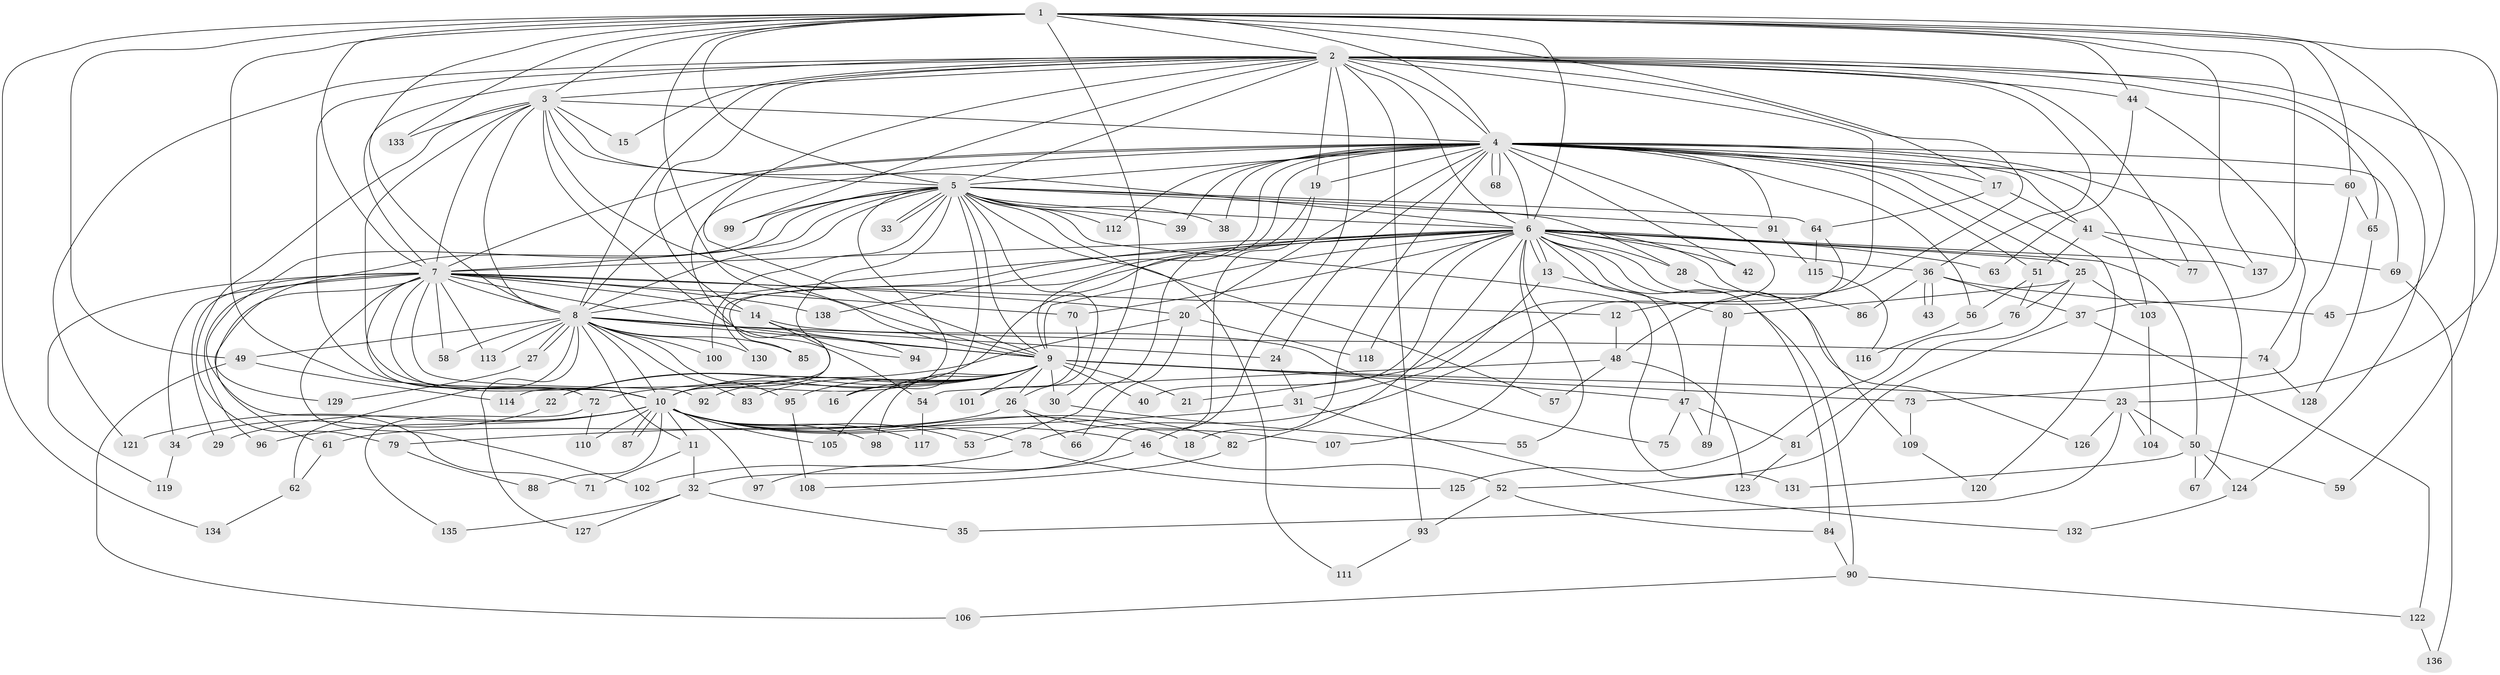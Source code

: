 // Generated by graph-tools (version 1.1) at 2025/34/03/09/25 02:34:36]
// undirected, 138 vertices, 301 edges
graph export_dot {
graph [start="1"]
  node [color=gray90,style=filled];
  1;
  2;
  3;
  4;
  5;
  6;
  7;
  8;
  9;
  10;
  11;
  12;
  13;
  14;
  15;
  16;
  17;
  18;
  19;
  20;
  21;
  22;
  23;
  24;
  25;
  26;
  27;
  28;
  29;
  30;
  31;
  32;
  33;
  34;
  35;
  36;
  37;
  38;
  39;
  40;
  41;
  42;
  43;
  44;
  45;
  46;
  47;
  48;
  49;
  50;
  51;
  52;
  53;
  54;
  55;
  56;
  57;
  58;
  59;
  60;
  61;
  62;
  63;
  64;
  65;
  66;
  67;
  68;
  69;
  70;
  71;
  72;
  73;
  74;
  75;
  76;
  77;
  78;
  79;
  80;
  81;
  82;
  83;
  84;
  85;
  86;
  87;
  88;
  89;
  90;
  91;
  92;
  93;
  94;
  95;
  96;
  97;
  98;
  99;
  100;
  101;
  102;
  103;
  104;
  105;
  106;
  107;
  108;
  109;
  110;
  111;
  112;
  113;
  114;
  115;
  116;
  117;
  118;
  119;
  120;
  121;
  122;
  123;
  124;
  125;
  126;
  127;
  128;
  129;
  130;
  131;
  132;
  133;
  134;
  135;
  136;
  137;
  138;
  1 -- 2;
  1 -- 3;
  1 -- 4;
  1 -- 5;
  1 -- 6;
  1 -- 7;
  1 -- 8;
  1 -- 9;
  1 -- 10;
  1 -- 17;
  1 -- 23;
  1 -- 30;
  1 -- 37;
  1 -- 44;
  1 -- 45;
  1 -- 49;
  1 -- 60;
  1 -- 133;
  1 -- 134;
  1 -- 137;
  2 -- 3;
  2 -- 4;
  2 -- 5;
  2 -- 6;
  2 -- 7;
  2 -- 8;
  2 -- 9;
  2 -- 10;
  2 -- 12;
  2 -- 14;
  2 -- 15;
  2 -- 19;
  2 -- 36;
  2 -- 44;
  2 -- 46;
  2 -- 48;
  2 -- 59;
  2 -- 65;
  2 -- 77;
  2 -- 93;
  2 -- 99;
  2 -- 121;
  2 -- 124;
  3 -- 4;
  3 -- 5;
  3 -- 6;
  3 -- 7;
  3 -- 8;
  3 -- 9;
  3 -- 10;
  3 -- 15;
  3 -- 54;
  3 -- 79;
  3 -- 133;
  4 -- 5;
  4 -- 6;
  4 -- 7;
  4 -- 8;
  4 -- 9;
  4 -- 10;
  4 -- 17;
  4 -- 18;
  4 -- 19;
  4 -- 20;
  4 -- 21;
  4 -- 24;
  4 -- 25;
  4 -- 38;
  4 -- 39;
  4 -- 41;
  4 -- 42;
  4 -- 51;
  4 -- 56;
  4 -- 60;
  4 -- 67;
  4 -- 68;
  4 -- 68;
  4 -- 69;
  4 -- 91;
  4 -- 103;
  4 -- 112;
  4 -- 120;
  4 -- 138;
  5 -- 6;
  5 -- 7;
  5 -- 8;
  5 -- 9;
  5 -- 10;
  5 -- 16;
  5 -- 26;
  5 -- 28;
  5 -- 33;
  5 -- 33;
  5 -- 38;
  5 -- 39;
  5 -- 57;
  5 -- 64;
  5 -- 71;
  5 -- 91;
  5 -- 94;
  5 -- 99;
  5 -- 100;
  5 -- 111;
  5 -- 112;
  5 -- 129;
  5 -- 131;
  6 -- 7;
  6 -- 8;
  6 -- 9;
  6 -- 10;
  6 -- 13;
  6 -- 13;
  6 -- 25;
  6 -- 28;
  6 -- 36;
  6 -- 40;
  6 -- 42;
  6 -- 47;
  6 -- 50;
  6 -- 55;
  6 -- 63;
  6 -- 70;
  6 -- 82;
  6 -- 84;
  6 -- 85;
  6 -- 86;
  6 -- 90;
  6 -- 107;
  6 -- 118;
  6 -- 126;
  6 -- 130;
  6 -- 137;
  7 -- 8;
  7 -- 9;
  7 -- 10;
  7 -- 12;
  7 -- 14;
  7 -- 20;
  7 -- 29;
  7 -- 34;
  7 -- 58;
  7 -- 61;
  7 -- 70;
  7 -- 72;
  7 -- 92;
  7 -- 96;
  7 -- 102;
  7 -- 113;
  7 -- 119;
  7 -- 138;
  8 -- 9;
  8 -- 10;
  8 -- 11;
  8 -- 24;
  8 -- 27;
  8 -- 27;
  8 -- 49;
  8 -- 58;
  8 -- 62;
  8 -- 74;
  8 -- 83;
  8 -- 85;
  8 -- 95;
  8 -- 100;
  8 -- 113;
  8 -- 127;
  8 -- 130;
  9 -- 10;
  9 -- 16;
  9 -- 21;
  9 -- 22;
  9 -- 23;
  9 -- 26;
  9 -- 30;
  9 -- 40;
  9 -- 47;
  9 -- 72;
  9 -- 73;
  9 -- 83;
  9 -- 92;
  9 -- 95;
  9 -- 98;
  9 -- 101;
  9 -- 105;
  10 -- 11;
  10 -- 18;
  10 -- 29;
  10 -- 46;
  10 -- 53;
  10 -- 78;
  10 -- 82;
  10 -- 87;
  10 -- 87;
  10 -- 88;
  10 -- 96;
  10 -- 97;
  10 -- 98;
  10 -- 105;
  10 -- 110;
  10 -- 117;
  10 -- 121;
  11 -- 32;
  11 -- 71;
  12 -- 48;
  13 -- 31;
  13 -- 80;
  14 -- 75;
  14 -- 94;
  14 -- 114;
  17 -- 41;
  17 -- 64;
  19 -- 32;
  19 -- 53;
  20 -- 22;
  20 -- 66;
  20 -- 118;
  22 -- 34;
  23 -- 35;
  23 -- 50;
  23 -- 104;
  23 -- 126;
  24 -- 31;
  25 -- 76;
  25 -- 80;
  25 -- 81;
  25 -- 103;
  26 -- 61;
  26 -- 66;
  26 -- 107;
  27 -- 129;
  28 -- 109;
  30 -- 55;
  31 -- 79;
  31 -- 132;
  32 -- 35;
  32 -- 127;
  32 -- 135;
  34 -- 119;
  36 -- 37;
  36 -- 43;
  36 -- 43;
  36 -- 45;
  36 -- 86;
  37 -- 52;
  37 -- 122;
  41 -- 51;
  41 -- 69;
  41 -- 77;
  44 -- 63;
  44 -- 74;
  46 -- 52;
  46 -- 97;
  47 -- 75;
  47 -- 81;
  47 -- 89;
  48 -- 54;
  48 -- 57;
  48 -- 123;
  49 -- 106;
  49 -- 114;
  50 -- 59;
  50 -- 67;
  50 -- 124;
  50 -- 131;
  51 -- 56;
  51 -- 76;
  52 -- 84;
  52 -- 93;
  54 -- 117;
  56 -- 116;
  60 -- 65;
  60 -- 73;
  61 -- 62;
  62 -- 134;
  64 -- 78;
  64 -- 115;
  65 -- 128;
  69 -- 136;
  70 -- 101;
  72 -- 110;
  72 -- 135;
  73 -- 109;
  74 -- 128;
  76 -- 125;
  78 -- 102;
  78 -- 125;
  79 -- 88;
  80 -- 89;
  81 -- 123;
  82 -- 108;
  84 -- 90;
  90 -- 106;
  90 -- 122;
  91 -- 115;
  93 -- 111;
  95 -- 108;
  103 -- 104;
  109 -- 120;
  115 -- 116;
  122 -- 136;
  124 -- 132;
}
